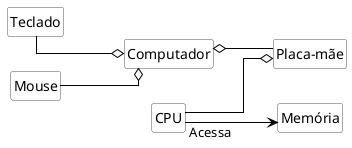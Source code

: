 @startuml mod05ima01
hide circle
hide methods
hide empty members

skinparam class {
    BackgroundColor White
    ArrowColor Black
    BorderColor #505050
}
skinparam linetype ortho
class "Teclado" as te
class "Computador" as co 
class "Placa-mãe" as pl
class "Mouse" as mo
class "Memória" as me
class "CPU" as cp
left to right direction
te --o co
mo --o co
co o-- pl
cp --o pl
cp --> me : Acessa
@enduml